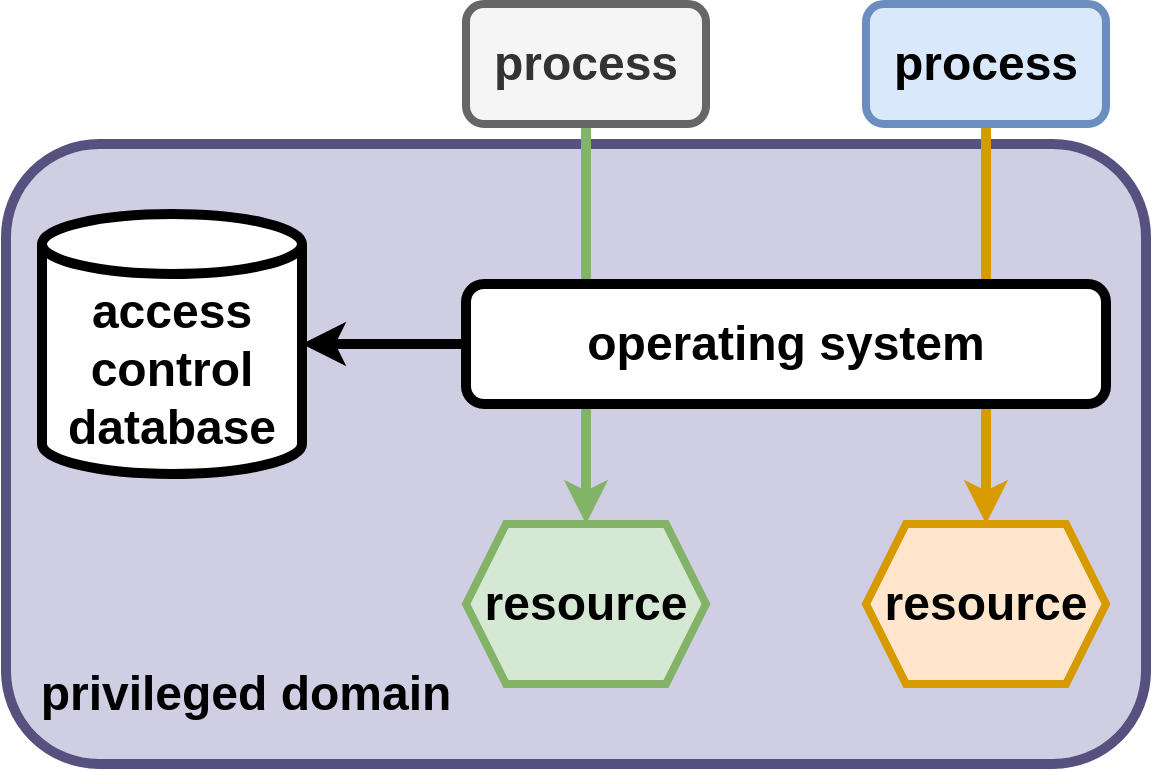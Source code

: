 <mxfile version="20.4.0" type="google"><diagram id="TjRXnq1pLXBn1YA9_6Xc" name="Page-1"><mxGraphModel grid="1" page="1" gridSize="10" guides="1" tooltips="1" connect="1" arrows="1" fold="1" pageScale="1" pageWidth="75" pageHeight="40" math="0" shadow="0"><root><mxCell id="0"/><mxCell id="1" parent="0"/><mxCell id="6S0lmSnUOjmhfMNXNtqu-14" value="" style="rounded=1;whiteSpace=wrap;html=1;strokeWidth=5;fontSize=24;fillColor=#d0cee2;strokeColor=#56517e;" vertex="1" parent="1"><mxGeometry x="-130" y="70" width="570" height="310" as="geometry"/></mxCell><mxCell id="6S0lmSnUOjmhfMNXNtqu-1" value="&lt;font style=&quot;font-size: 24px;&quot;&gt;access control&lt;br&gt;database&lt;br&gt;&lt;/font&gt;" style="shape=cylinder3;whiteSpace=wrap;html=1;boundedLbl=1;backgroundOutline=1;size=15;fontStyle=1;strokeWidth=5;" vertex="1" parent="1"><mxGeometry x="-112" y="105" width="130" height="130" as="geometry"/></mxCell><mxCell id="6S0lmSnUOjmhfMNXNtqu-9" style="rounded=0;orthogonalLoop=1;jettySize=auto;html=1;fontSize=24;strokeWidth=5;fillColor=#d5e8d4;strokeColor=#82b366;" edge="1" parent="1" source="6S0lmSnUOjmhfMNXNtqu-2" target="6S0lmSnUOjmhfMNXNtqu-6"><mxGeometry relative="1" as="geometry"/></mxCell><mxCell id="6S0lmSnUOjmhfMNXNtqu-2" value="&lt;b&gt;&lt;font style=&quot;font-size: 24px;&quot;&gt;process&lt;br&gt;&lt;/font&gt;&lt;/b&gt;" style="rounded=1;whiteSpace=wrap;html=1;strokeWidth=4;fillColor=#f5f5f5;fontColor=#333333;strokeColor=#666666;" vertex="1" parent="1"><mxGeometry x="100" width="120" height="60" as="geometry"/></mxCell><mxCell id="6S0lmSnUOjmhfMNXNtqu-10" style="edgeStyle=none;rounded=0;orthogonalLoop=1;jettySize=auto;html=1;entryX=0.5;entryY=0;entryDx=0;entryDy=0;strokeWidth=5;fontSize=24;fillColor=#ffe6cc;strokeColor=#d79b00;" edge="1" parent="1" source="6S0lmSnUOjmhfMNXNtqu-4" target="6S0lmSnUOjmhfMNXNtqu-7"><mxGeometry relative="1" as="geometry"/></mxCell><mxCell id="6S0lmSnUOjmhfMNXNtqu-4" value="&lt;b&gt;&lt;font style=&quot;font-size: 24px;&quot;&gt;process&lt;br&gt;&lt;/font&gt;&lt;/b&gt;" style="rounded=1;whiteSpace=wrap;html=1;strokeWidth=4;fillColor=#dae8fc;strokeColor=#6c8ebf;" vertex="1" parent="1"><mxGeometry x="300" width="120" height="60" as="geometry"/></mxCell><mxCell id="6S0lmSnUOjmhfMNXNtqu-6" value="&lt;b&gt;resource&lt;/b&gt;" style="shape=hexagon;perimeter=hexagonPerimeter2;whiteSpace=wrap;html=1;fixedSize=1;strokeWidth=4;fontSize=24;fillColor=#d5e8d4;strokeColor=#82b366;" vertex="1" parent="1"><mxGeometry x="100" y="260" width="120" height="80" as="geometry"/></mxCell><mxCell id="6S0lmSnUOjmhfMNXNtqu-7" value="&lt;b&gt;resource&lt;/b&gt;" style="shape=hexagon;perimeter=hexagonPerimeter2;whiteSpace=wrap;html=1;fixedSize=1;strokeWidth=4;fontSize=24;fillColor=#ffe6cc;strokeColor=#d79b00;" vertex="1" parent="1"><mxGeometry x="300" y="260" width="120" height="80" as="geometry"/></mxCell><mxCell id="6S0lmSnUOjmhfMNXNtqu-11" style="edgeStyle=none;rounded=0;orthogonalLoop=1;jettySize=auto;html=1;strokeWidth=5;fontSize=24;" edge="1" parent="1" source="6S0lmSnUOjmhfMNXNtqu-8" target="6S0lmSnUOjmhfMNXNtqu-1"><mxGeometry relative="1" as="geometry"/></mxCell><mxCell id="6S0lmSnUOjmhfMNXNtqu-8" value="&lt;b&gt;operating system&lt;br&gt;&lt;/b&gt;" style="rounded=1;whiteSpace=wrap;html=1;strokeWidth=5;fontSize=24;" vertex="1" parent="1"><mxGeometry x="100" y="140" width="320" height="60" as="geometry"/></mxCell><mxCell id="6S0lmSnUOjmhfMNXNtqu-15" value="privileged domain" style="text;html=1;strokeColor=none;fillColor=none;align=center;verticalAlign=middle;whiteSpace=wrap;rounded=0;strokeWidth=5;fontSize=24;fontStyle=1" vertex="1" parent="1"><mxGeometry x="-120" y="330" width="220" height="30" as="geometry"/></mxCell></root></mxGraphModel></diagram></mxfile>
